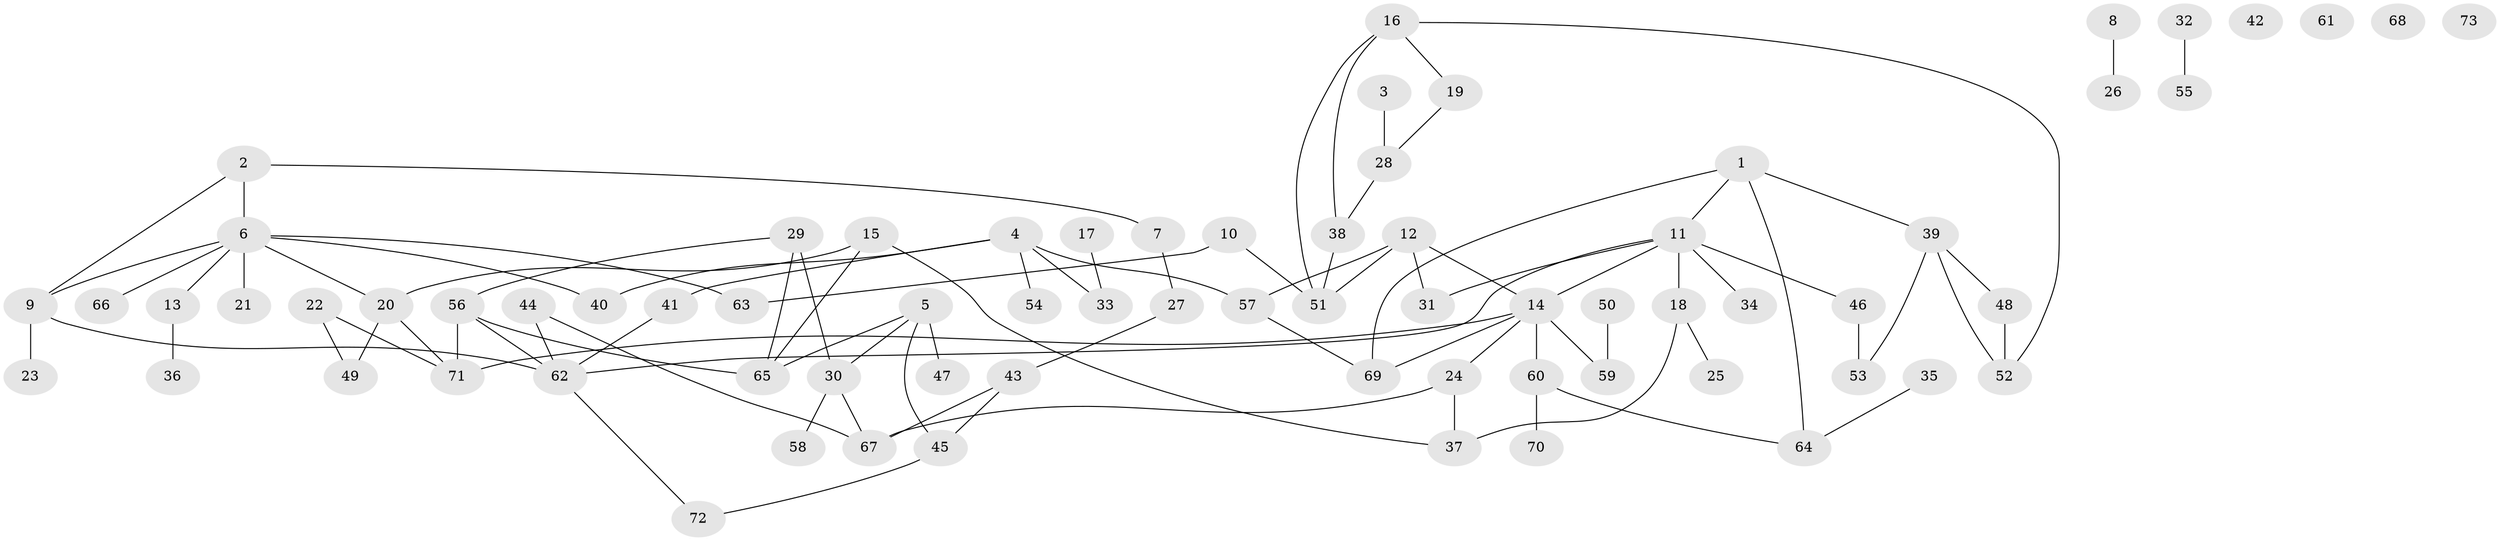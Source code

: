// Generated by graph-tools (version 1.1) at 2025/49/03/09/25 03:49:07]
// undirected, 73 vertices, 92 edges
graph export_dot {
graph [start="1"]
  node [color=gray90,style=filled];
  1;
  2;
  3;
  4;
  5;
  6;
  7;
  8;
  9;
  10;
  11;
  12;
  13;
  14;
  15;
  16;
  17;
  18;
  19;
  20;
  21;
  22;
  23;
  24;
  25;
  26;
  27;
  28;
  29;
  30;
  31;
  32;
  33;
  34;
  35;
  36;
  37;
  38;
  39;
  40;
  41;
  42;
  43;
  44;
  45;
  46;
  47;
  48;
  49;
  50;
  51;
  52;
  53;
  54;
  55;
  56;
  57;
  58;
  59;
  60;
  61;
  62;
  63;
  64;
  65;
  66;
  67;
  68;
  69;
  70;
  71;
  72;
  73;
  1 -- 11;
  1 -- 39;
  1 -- 64;
  1 -- 69;
  2 -- 6;
  2 -- 7;
  2 -- 9;
  3 -- 28;
  4 -- 33;
  4 -- 40;
  4 -- 41;
  4 -- 54;
  4 -- 57;
  5 -- 30;
  5 -- 45;
  5 -- 47;
  5 -- 65;
  6 -- 9;
  6 -- 13;
  6 -- 20;
  6 -- 21;
  6 -- 40;
  6 -- 63;
  6 -- 66;
  7 -- 27;
  8 -- 26;
  9 -- 23;
  9 -- 62;
  10 -- 51;
  10 -- 63;
  11 -- 14;
  11 -- 18;
  11 -- 31;
  11 -- 34;
  11 -- 46;
  11 -- 62;
  12 -- 14;
  12 -- 31;
  12 -- 51;
  12 -- 57;
  13 -- 36;
  14 -- 24;
  14 -- 59;
  14 -- 60;
  14 -- 69;
  14 -- 71;
  15 -- 20;
  15 -- 37;
  15 -- 65;
  16 -- 19;
  16 -- 38;
  16 -- 51;
  16 -- 52;
  17 -- 33;
  18 -- 25;
  18 -- 37;
  19 -- 28;
  20 -- 49;
  20 -- 71;
  22 -- 49;
  22 -- 71;
  24 -- 37;
  24 -- 67;
  27 -- 43;
  28 -- 38;
  29 -- 30;
  29 -- 56;
  29 -- 65;
  30 -- 58;
  30 -- 67;
  32 -- 55;
  35 -- 64;
  38 -- 51;
  39 -- 48;
  39 -- 52;
  39 -- 53;
  41 -- 62;
  43 -- 45;
  43 -- 67;
  44 -- 62;
  44 -- 67;
  45 -- 72;
  46 -- 53;
  48 -- 52;
  50 -- 59;
  56 -- 62;
  56 -- 65;
  56 -- 71;
  57 -- 69;
  60 -- 64;
  60 -- 70;
  62 -- 72;
}
